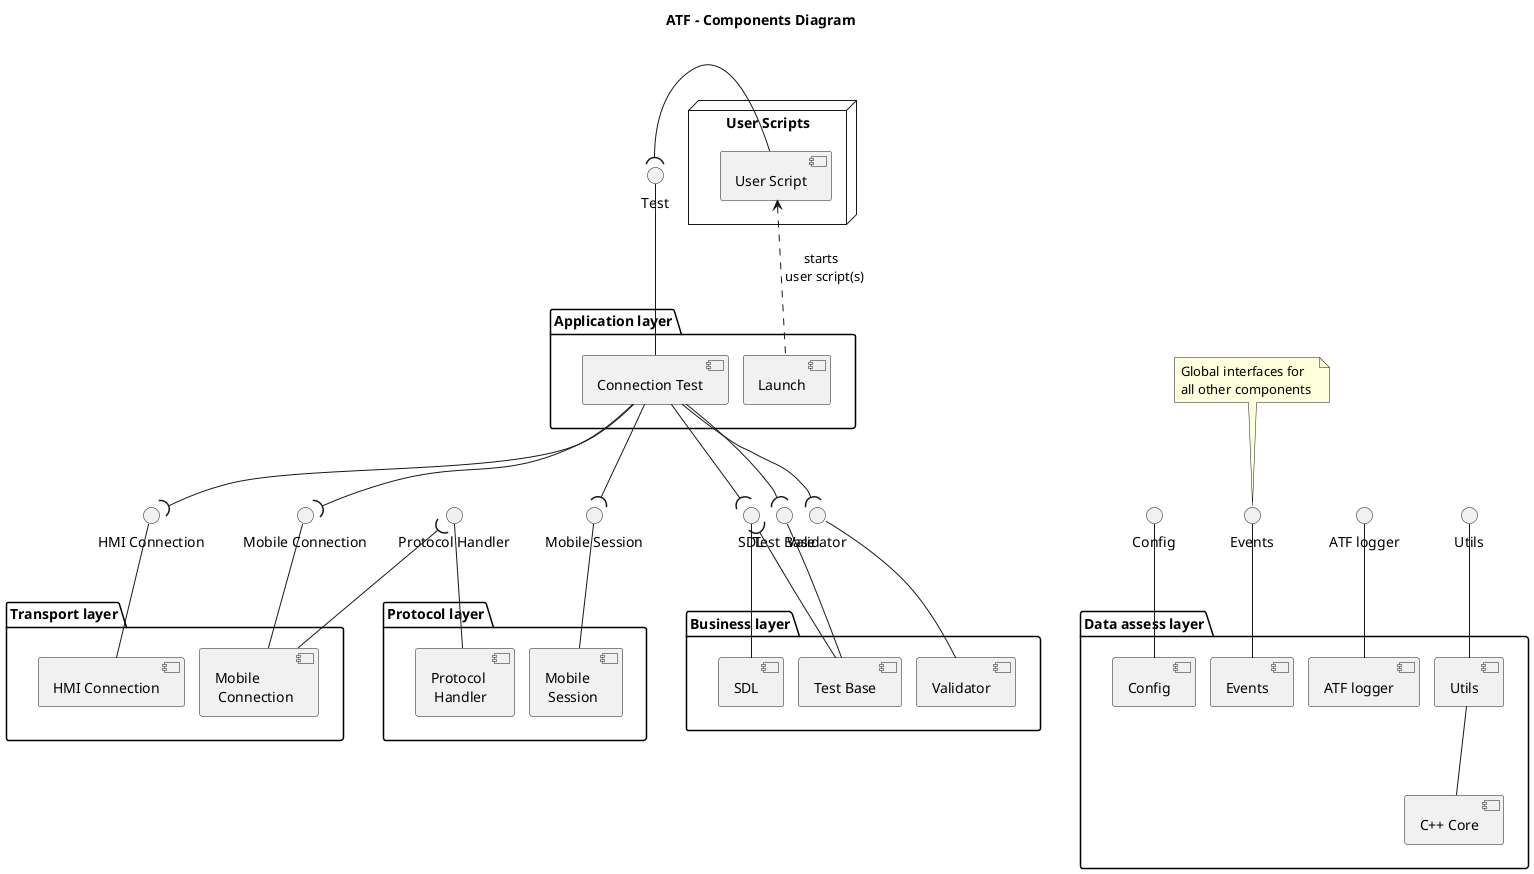 @startuml
/'
It is a source file for ATF SAD diagram.
For further information, please, follow http://plantuml.com/
'/

skinparam nodesep 15
!pragma horizontalLineBetweenDifferentPackageAllowed

skinparam package<<Layout>> {
  borderColor Transparent
  backgroundColor Transparent
  fontColor Transparent
  stereotypeFontColor Transparent
}

'------------------------------------- '
title ATF - Components Diagram

' ------------ User layer ------------ '
node "User Scripts" as user_layer {
    component "User Script" as Sample
}

' ------------ App layer ------------ '
() "Test" as ITest
package "Application layer" as app_layer {
    component Launch
    component "Connection Test" as Connection

    ' Internal communication
    Connection -up- ITest

    ' Beatifying
    Launch    -[hidden]left- Connection
}

' --------- Business layer ---------- '
() "SDL" as ISDL
() "Test Base" as ITestBase
() "Validator" as IValidator
package "Business layer" as buis_layer {
    component SDL
    component "Test Base" as TestBase
    component Validator

    ' Internal communication
    TestBase  -up- ITestBase
    SDL       -up- ISDL
    Validator -up- IValidator
    TestBase  -up-( ISDL

    ' Beatifying
    ITestBase  -[hidden]left-  ISDL 
    ITestBase  -[hidden]right- IValidator
    TestBase   -[hidden]left-  SDL 
    TestBase   -[hidden]right- Validator
}

' --------- Protocol layer --------- '
() "Protocol Handler"   as IProtocol
() "Mobile Session"     as IMobSession
package "Protocol layer" as ph_layer {
    component "Mobile \n Session"   as MobSession
    component "Protocol \n Handler" as Protocol

    ' Internal communication
    MobSession -up- IMobSession
    Protocol   -up- IProtocol
}

' ------------ TM layer ------------ '
() "HMI Connection"    as IHMIConnection
() "Mobile Connection" as IMobConnection
package "Transport layer" as tm_layer {
	component "HMI Connection" as HMIConnection
    component "Mobile \n Connection" as MobConnection

    ' Internal communication
    MobConnection -up- IMobConnection
    HMIConnection -up- IHMIConnection
}

' ------------ DA layer ------------ '
() "Utils"      as IUtils
() "Config"     as IConfig
() "Events"     as IEvents
() "ATF logger" as IATFLogger
package "Data assess layer" as utils_layer {
    component "Utils"      as Utils
	component "C++ Core"   as CppUtils
	component "ATF logger" as ATFLogger
    component "Events"     as Events
	component "Config"     as Config

    ' Internal communication
    Utils     -up- IUtils
    CppUtils  -up- Utils
    ATFLogger -up- IATFLogger
    Events    -up- IEvents
    Config    -up- IConfig
}
note top of IEvents
    Global interfaces for
    all other components 
end note

' ---- Beatifying layer position ----- '
user_layer  -[hidden]down-  app_layer
utils_layer -[hidden]right- tm_layer
tm_layer    -[hidden]right- ph_layer
ph_layer    -[hidden]right- buis_layer

' ----- Layer connection ------ '
' User to lower layer connections
 Sample -right-( ITest
Launch .up.> Sample : starts \n user script(s)

' App to lower layer connections
Connection --( ISDL
Connection --( ITestBase
Connection --( IValidator
Connection --( IMobSession
Connection --( IMobConnection
Connection --( IHMIConnection
MobConnection -up-( IProtocol

@enduml
